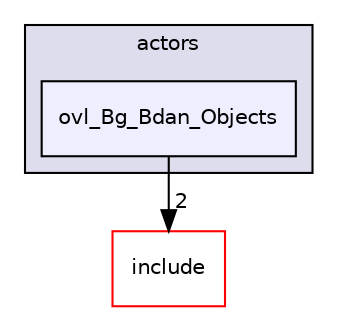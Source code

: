 digraph "src/overlays/actors/ovl_Bg_Bdan_Objects" {
  compound=true
  node [ fontsize="10", fontname="Helvetica"];
  edge [ labelfontsize="10", labelfontname="Helvetica"];
  subgraph clusterdir_e93473484be31ce7bcb356bd643a22f8 {
    graph [ bgcolor="#ddddee", pencolor="black", label="actors" fontname="Helvetica", fontsize="10", URL="dir_e93473484be31ce7bcb356bd643a22f8.html"]
  dir_d60db1369b96a3b0da60118671b5f4dd [shape=box, label="ovl_Bg_Bdan_Objects", style="filled", fillcolor="#eeeeff", pencolor="black", URL="dir_d60db1369b96a3b0da60118671b5f4dd.html"];
  }
  dir_d44c64559bbebec7f509842c48db8b23 [shape=box label="include" fillcolor="white" style="filled" color="red" URL="dir_d44c64559bbebec7f509842c48db8b23.html"];
  dir_d60db1369b96a3b0da60118671b5f4dd->dir_d44c64559bbebec7f509842c48db8b23 [headlabel="2", labeldistance=1.5 headhref="dir_000016_000000.html"];
}
